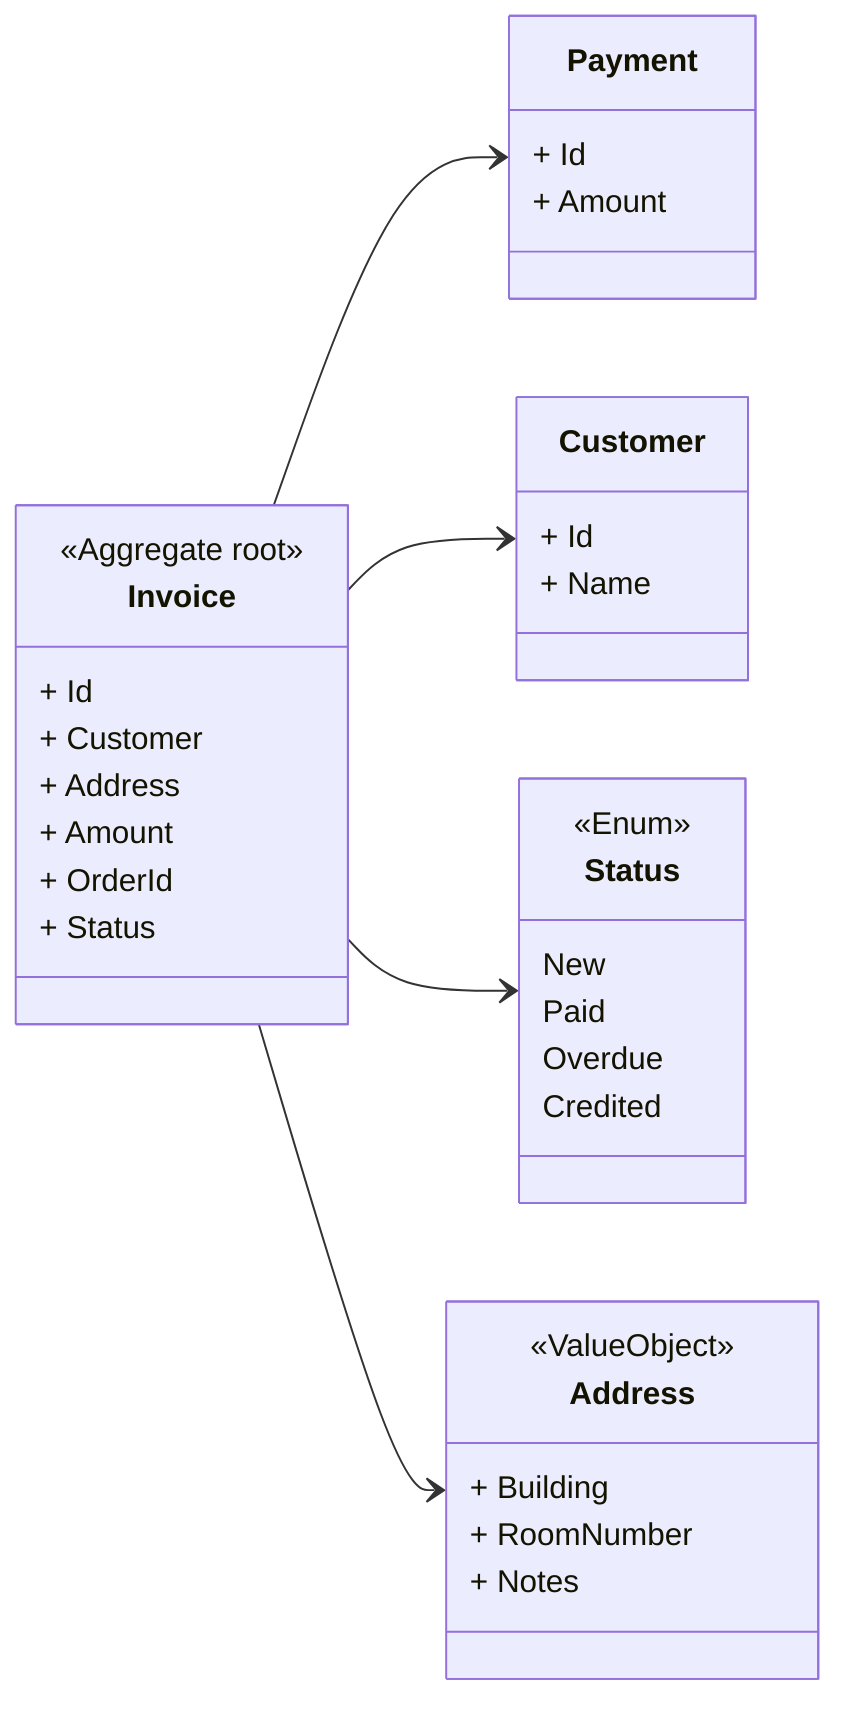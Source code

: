 classDiagram
    direction LR
    class Invoice {
        <<Aggregate root>>
        + Id
        + Customer
        + Address
        + Amount
        + OrderId
        + Status
    }
    class Payment {
        + Id
        + Amount
    }
    class Customer {
        + Id
        + Name
    }
    class Status {
        <<Enum>>
        New
        Paid
        Overdue
        Credited
    }
    class Address {
        <<ValueObject>>
        + Building
        + RoomNumber
        + Notes
    }

    Invoice --> Payment
    Invoice --> Customer
    Invoice --> Status
    Invoice --> Address